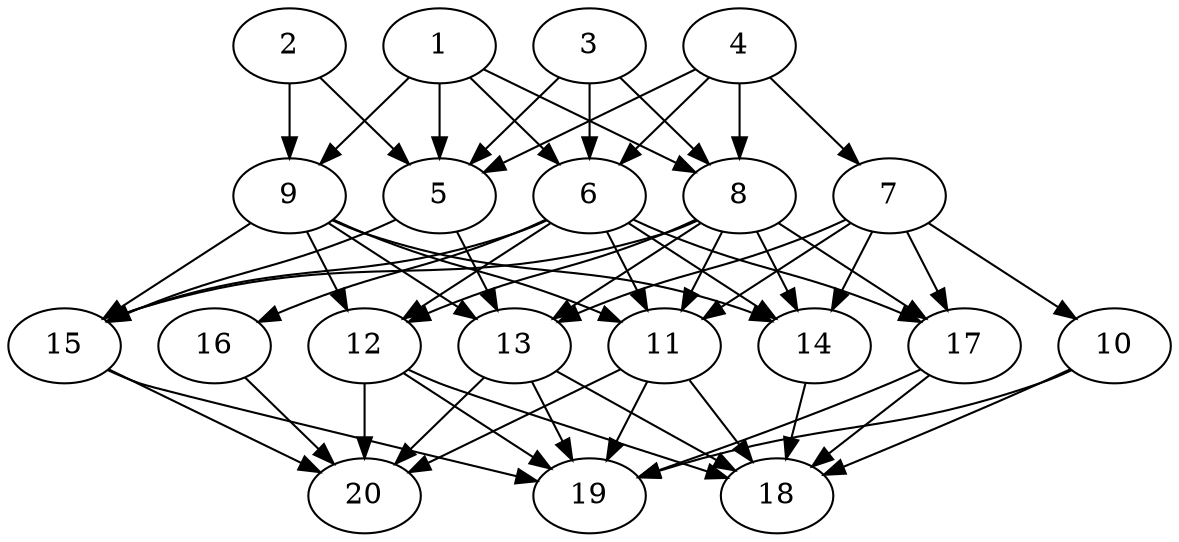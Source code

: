 // DAG automatically generated by daggen at Tue Jul 23 14:33:40 2019
// ./daggen --dot -n 20 --ccr 0.5 --fat 0.6 --regular 0.5 --density 0.8 --mindata 5242880 --maxdata 52428800 
digraph G {
  1 [size="38178816", alpha="0.17", expect_size="19089408"] 
  1 -> 5 [size ="19089408"]
  1 -> 6 [size ="19089408"]
  1 -> 8 [size ="19089408"]
  1 -> 9 [size ="19089408"]
  2 [size="13225984", alpha="0.02", expect_size="6612992"] 
  2 -> 5 [size ="6612992"]
  2 -> 9 [size ="6612992"]
  3 [size="84920320", alpha="0.02", expect_size="42460160"] 
  3 -> 5 [size ="42460160"]
  3 -> 6 [size ="42460160"]
  3 -> 8 [size ="42460160"]
  4 [size="60784640", alpha="0.02", expect_size="30392320"] 
  4 -> 5 [size ="30392320"]
  4 -> 6 [size ="30392320"]
  4 -> 7 [size ="30392320"]
  4 -> 8 [size ="30392320"]
  5 [size="56514560", alpha="0.07", expect_size="28257280"] 
  5 -> 13 [size ="28257280"]
  5 -> 15 [size ="28257280"]
  6 [size="35461120", alpha="0.15", expect_size="17730560"] 
  6 -> 11 [size ="17730560"]
  6 -> 12 [size ="17730560"]
  6 -> 14 [size ="17730560"]
  6 -> 15 [size ="17730560"]
  6 -> 16 [size ="17730560"]
  6 -> 17 [size ="17730560"]
  7 [size="13580288", alpha="0.05", expect_size="6790144"] 
  7 -> 10 [size ="6790144"]
  7 -> 11 [size ="6790144"]
  7 -> 13 [size ="6790144"]
  7 -> 14 [size ="6790144"]
  7 -> 17 [size ="6790144"]
  8 [size="83019776", alpha="0.02", expect_size="41509888"] 
  8 -> 11 [size ="41509888"]
  8 -> 12 [size ="41509888"]
  8 -> 13 [size ="41509888"]
  8 -> 14 [size ="41509888"]
  8 -> 15 [size ="41509888"]
  8 -> 17 [size ="41509888"]
  9 [size="13576192", alpha="0.15", expect_size="6788096"] 
  9 -> 11 [size ="6788096"]
  9 -> 12 [size ="6788096"]
  9 -> 13 [size ="6788096"]
  9 -> 14 [size ="6788096"]
  9 -> 15 [size ="6788096"]
  10 [size="34301952", alpha="0.15", expect_size="17150976"] 
  10 -> 18 [size ="17150976"]
  10 -> 19 [size ="17150976"]
  11 [size="35586048", alpha="0.12", expect_size="17793024"] 
  11 -> 18 [size ="17793024"]
  11 -> 19 [size ="17793024"]
  11 -> 20 [size ="17793024"]
  12 [size="19388416", alpha="0.19", expect_size="9694208"] 
  12 -> 18 [size ="9694208"]
  12 -> 19 [size ="9694208"]
  12 -> 20 [size ="9694208"]
  13 [size="29036544", alpha="0.17", expect_size="14518272"] 
  13 -> 18 [size ="14518272"]
  13 -> 19 [size ="14518272"]
  13 -> 20 [size ="14518272"]
  14 [size="36837376", alpha="0.14", expect_size="18418688"] 
  14 -> 18 [size ="18418688"]
  15 [size="44767232", alpha="0.16", expect_size="22383616"] 
  15 -> 19 [size ="22383616"]
  15 -> 20 [size ="22383616"]
  16 [size="78348288", alpha="0.03", expect_size="39174144"] 
  16 -> 20 [size ="39174144"]
  17 [size="52711424", alpha="0.11", expect_size="26355712"] 
  17 -> 18 [size ="26355712"]
  17 -> 19 [size ="26355712"]
  18 [size="77398016", alpha="0.09", expect_size="38699008"] 
  19 [size="86489088", alpha="0.06", expect_size="43244544"] 
  20 [size="64372736", alpha="0.10", expect_size="32186368"] 
}
